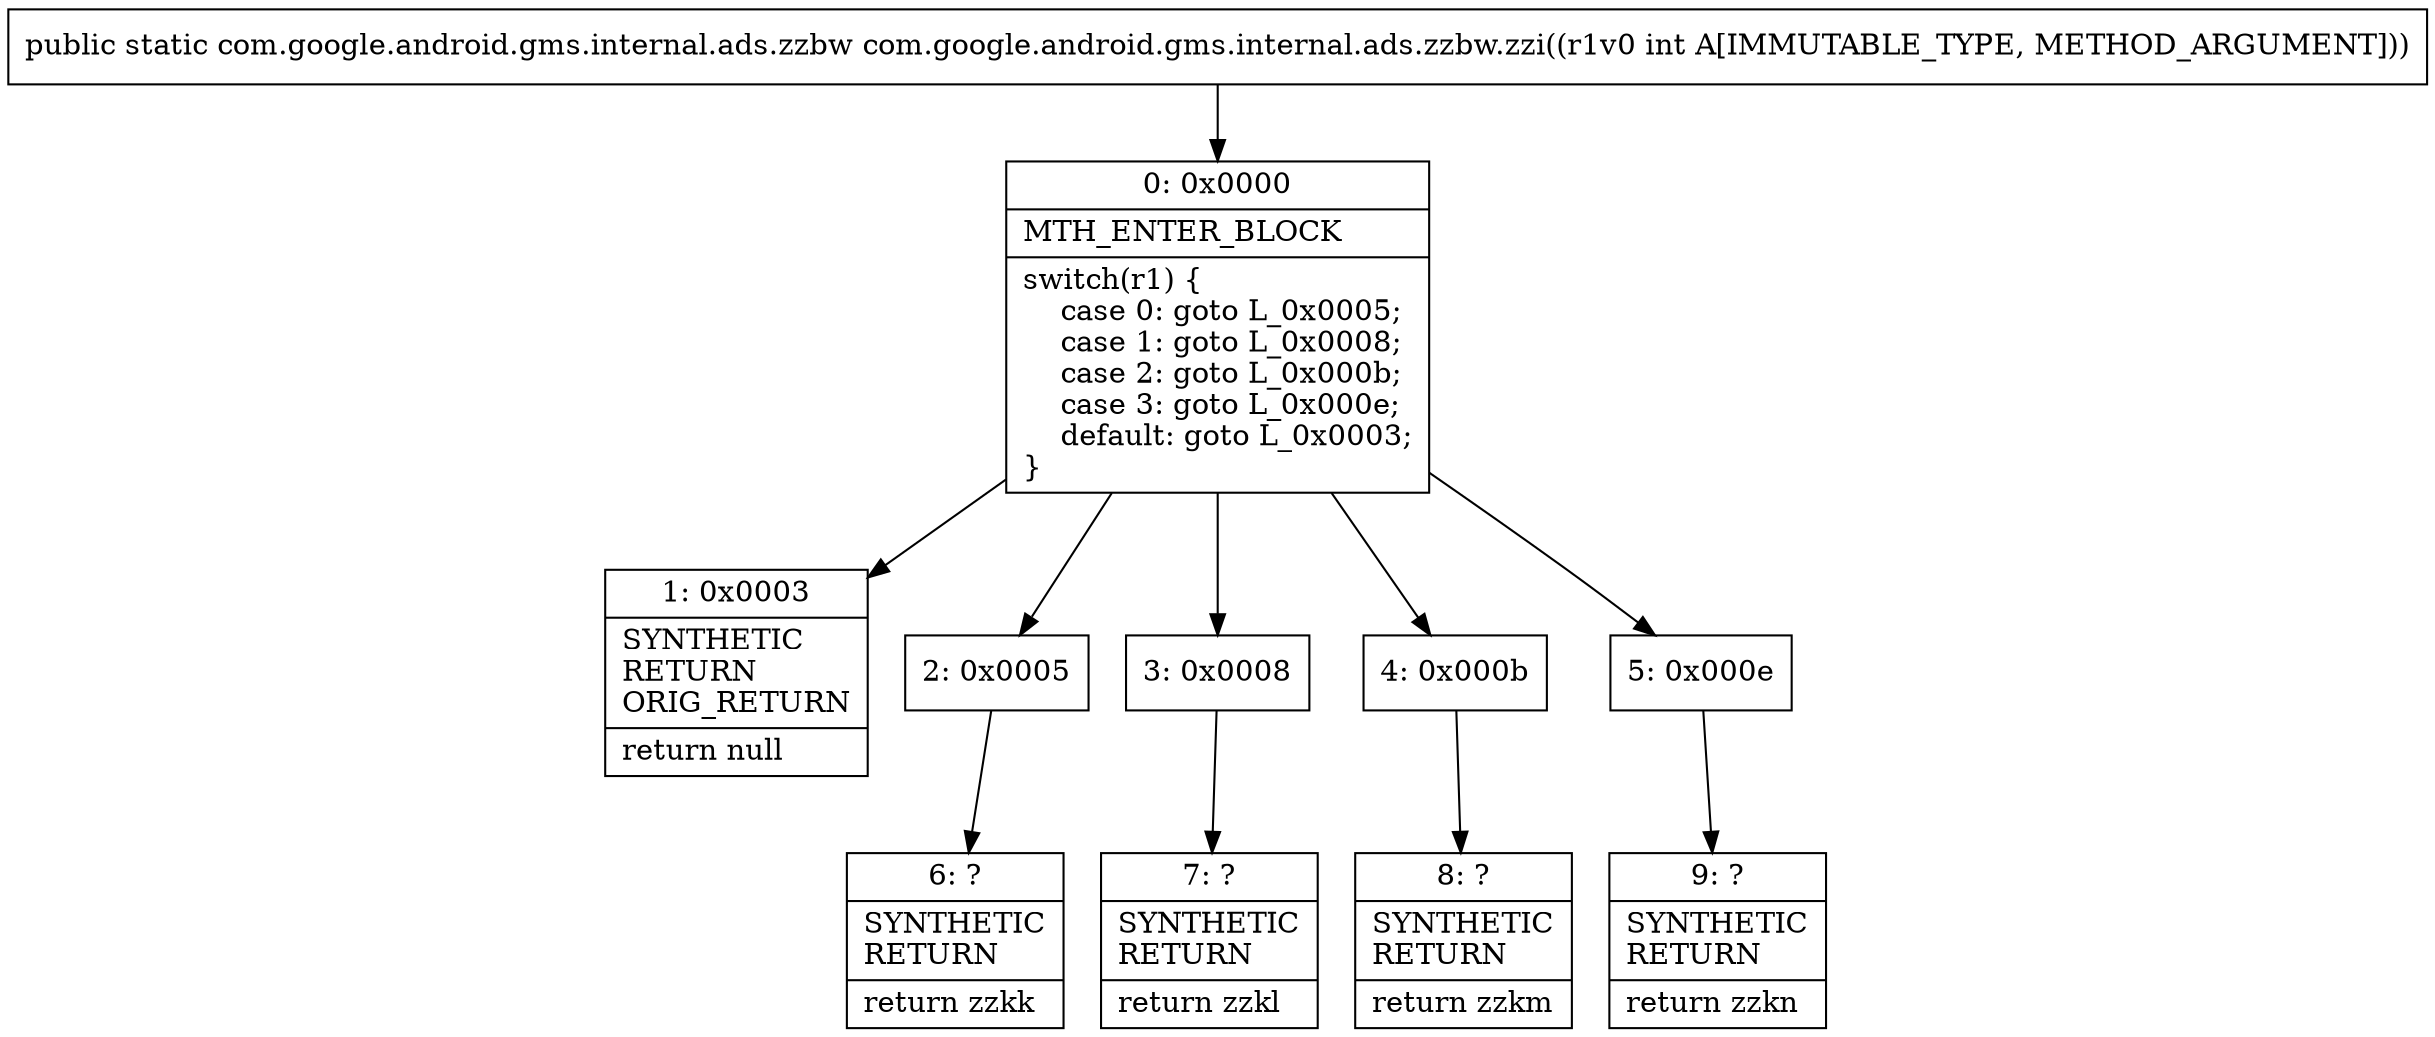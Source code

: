 digraph "CFG forcom.google.android.gms.internal.ads.zzbw.zzi(I)Lcom\/google\/android\/gms\/internal\/ads\/zzbw;" {
Node_0 [shape=record,label="{0\:\ 0x0000|MTH_ENTER_BLOCK\l|switch(r1) \{\l    case 0: goto L_0x0005;\l    case 1: goto L_0x0008;\l    case 2: goto L_0x000b;\l    case 3: goto L_0x000e;\l    default: goto L_0x0003;\l\}\l}"];
Node_1 [shape=record,label="{1\:\ 0x0003|SYNTHETIC\lRETURN\lORIG_RETURN\l|return null\l}"];
Node_2 [shape=record,label="{2\:\ 0x0005}"];
Node_3 [shape=record,label="{3\:\ 0x0008}"];
Node_4 [shape=record,label="{4\:\ 0x000b}"];
Node_5 [shape=record,label="{5\:\ 0x000e}"];
Node_6 [shape=record,label="{6\:\ ?|SYNTHETIC\lRETURN\l|return zzkk\l}"];
Node_7 [shape=record,label="{7\:\ ?|SYNTHETIC\lRETURN\l|return zzkl\l}"];
Node_8 [shape=record,label="{8\:\ ?|SYNTHETIC\lRETURN\l|return zzkm\l}"];
Node_9 [shape=record,label="{9\:\ ?|SYNTHETIC\lRETURN\l|return zzkn\l}"];
MethodNode[shape=record,label="{public static com.google.android.gms.internal.ads.zzbw com.google.android.gms.internal.ads.zzbw.zzi((r1v0 int A[IMMUTABLE_TYPE, METHOD_ARGUMENT])) }"];
MethodNode -> Node_0;
Node_0 -> Node_1;
Node_0 -> Node_2;
Node_0 -> Node_3;
Node_0 -> Node_4;
Node_0 -> Node_5;
Node_2 -> Node_6;
Node_3 -> Node_7;
Node_4 -> Node_8;
Node_5 -> Node_9;
}

